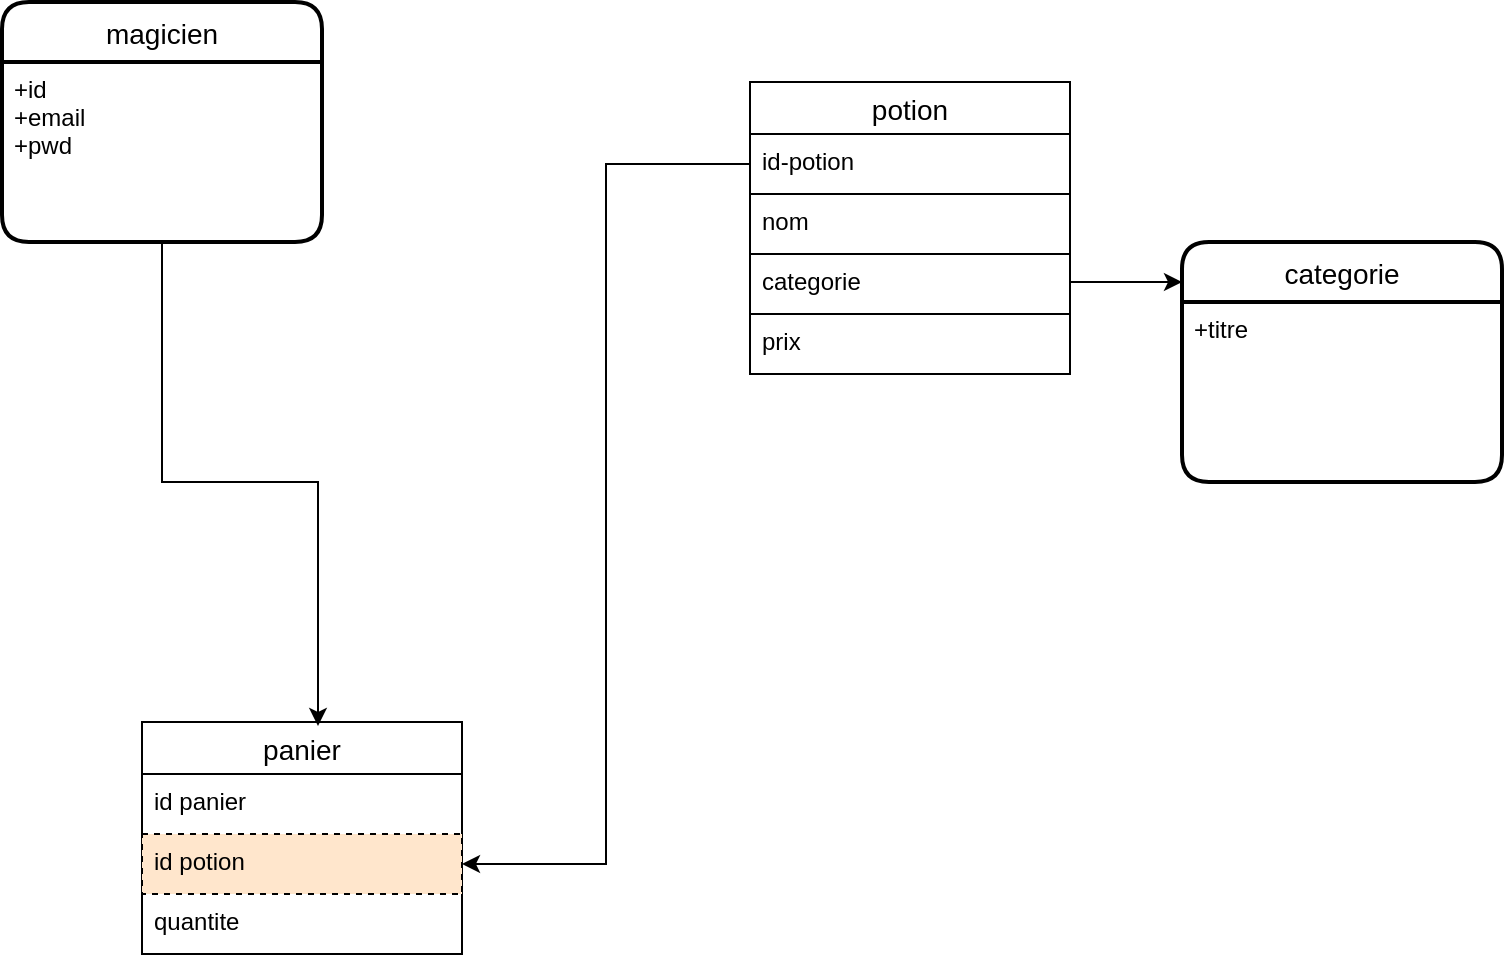 <mxfile version="14.7.2" type="github">
  <diagram id="C5RBs43oDa-KdzZeNtuy" name="Page-1">
    <mxGraphModel dx="1030" dy="624" grid="1" gridSize="10" guides="1" tooltips="1" connect="1" arrows="1" fold="1" page="1" pageScale="1" pageWidth="827" pageHeight="1169" math="0" shadow="0">
      <root>
        <mxCell id="WIyWlLk6GJQsqaUBKTNV-0" />
        <mxCell id="WIyWlLk6GJQsqaUBKTNV-1" parent="WIyWlLk6GJQsqaUBKTNV-0" />
        <mxCell id="j75LQxGFAgnIAiS7uWVB-0" value="magicien" style="swimlane;childLayout=stackLayout;horizontal=1;startSize=30;horizontalStack=0;rounded=1;fontSize=14;fontStyle=0;strokeWidth=2;resizeParent=0;resizeLast=1;shadow=0;dashed=0;align=center;" vertex="1" parent="WIyWlLk6GJQsqaUBKTNV-1">
          <mxGeometry x="40" y="60" width="160" height="120" as="geometry" />
        </mxCell>
        <mxCell id="j75LQxGFAgnIAiS7uWVB-1" value="+id&#xa;+email&#xa;+pwd" style="align=left;strokeColor=none;fillColor=none;spacingLeft=4;fontSize=12;verticalAlign=top;resizable=0;rotatable=0;part=1;" vertex="1" parent="j75LQxGFAgnIAiS7uWVB-0">
          <mxGeometry y="30" width="160" height="90" as="geometry" />
        </mxCell>
        <mxCell id="j75LQxGFAgnIAiS7uWVB-8" value="categorie" style="swimlane;childLayout=stackLayout;horizontal=1;startSize=30;horizontalStack=0;rounded=1;fontSize=14;fontStyle=0;strokeWidth=2;resizeParent=0;resizeLast=1;shadow=0;dashed=0;align=center;" vertex="1" parent="WIyWlLk6GJQsqaUBKTNV-1">
          <mxGeometry x="630" y="180" width="160" height="120" as="geometry" />
        </mxCell>
        <mxCell id="j75LQxGFAgnIAiS7uWVB-9" value="+titre" style="align=left;strokeColor=none;fillColor=none;spacingLeft=4;fontSize=12;verticalAlign=top;resizable=0;rotatable=0;part=1;" vertex="1" parent="j75LQxGFAgnIAiS7uWVB-8">
          <mxGeometry y="30" width="160" height="90" as="geometry" />
        </mxCell>
        <mxCell id="j75LQxGFAgnIAiS7uWVB-13" style="edgeStyle=orthogonalEdgeStyle;rounded=0;orthogonalLoop=1;jettySize=auto;html=1;" edge="1" parent="WIyWlLk6GJQsqaUBKTNV-1" target="j75LQxGFAgnIAiS7uWVB-8">
          <mxGeometry relative="1" as="geometry">
            <mxPoint x="574" y="165" as="sourcePoint" />
            <Array as="points">
              <mxPoint x="574" y="200" />
            </Array>
          </mxGeometry>
        </mxCell>
        <mxCell id="j75LQxGFAgnIAiS7uWVB-17" style="edgeStyle=orthogonalEdgeStyle;rounded=0;orthogonalLoop=1;jettySize=auto;html=1;entryX=1;entryY=0.5;entryDx=0;entryDy=0;exitX=0;exitY=0.5;exitDx=0;exitDy=0;" edge="1" parent="WIyWlLk6GJQsqaUBKTNV-1" source="j75LQxGFAgnIAiS7uWVB-19" target="j75LQxGFAgnIAiS7uWVB-26">
          <mxGeometry relative="1" as="geometry">
            <mxPoint x="414" y="165" as="sourcePoint" />
            <mxPoint x="390" y="515" as="targetPoint" />
          </mxGeometry>
        </mxCell>
        <mxCell id="j75LQxGFAgnIAiS7uWVB-18" value="potion" style="swimlane;fontStyle=0;childLayout=stackLayout;horizontal=1;startSize=26;horizontalStack=0;resizeParent=1;resizeParentMax=0;resizeLast=0;collapsible=1;marginBottom=0;align=center;fontSize=14;labelBackgroundColor=none;" vertex="1" parent="WIyWlLk6GJQsqaUBKTNV-1">
          <mxGeometry x="414" y="100" width="160" height="146" as="geometry" />
        </mxCell>
        <mxCell id="j75LQxGFAgnIAiS7uWVB-19" value="id-potion" style="text;strokeColor=none;fillColor=none;spacingLeft=4;spacingRight=4;overflow=hidden;rotatable=0;points=[[0,0.5],[1,0.5]];portConstraint=eastwest;fontSize=12;" vertex="1" parent="j75LQxGFAgnIAiS7uWVB-18">
          <mxGeometry y="26" width="160" height="30" as="geometry" />
        </mxCell>
        <mxCell id="j75LQxGFAgnIAiS7uWVB-20" value="nom" style="text;fillColor=none;spacingLeft=4;spacingRight=4;overflow=hidden;rotatable=0;points=[[0,0.5],[1,0.5]];portConstraint=eastwest;fontSize=12;strokeColor=#000000;" vertex="1" parent="j75LQxGFAgnIAiS7uWVB-18">
          <mxGeometry y="56" width="160" height="30" as="geometry" />
        </mxCell>
        <mxCell id="j75LQxGFAgnIAiS7uWVB-21" value="categorie" style="text;strokeColor=none;fillColor=none;spacingLeft=4;spacingRight=4;overflow=hidden;rotatable=0;points=[[0,0.5],[1,0.5]];portConstraint=eastwest;fontSize=12;" vertex="1" parent="j75LQxGFAgnIAiS7uWVB-18">
          <mxGeometry y="86" width="160" height="30" as="geometry" />
        </mxCell>
        <mxCell id="j75LQxGFAgnIAiS7uWVB-23" value="prix" style="text;fillColor=none;spacingLeft=4;spacingRight=4;overflow=hidden;rotatable=0;points=[[0,0.5],[1,0.5]];portConstraint=eastwest;fontSize=12;strokeColor=#000000;" vertex="1" parent="j75LQxGFAgnIAiS7uWVB-18">
          <mxGeometry y="116" width="160" height="30" as="geometry" />
        </mxCell>
        <mxCell id="j75LQxGFAgnIAiS7uWVB-24" value="panier" style="swimlane;fontStyle=0;childLayout=stackLayout;horizontal=1;startSize=26;horizontalStack=0;resizeParent=1;resizeParentMax=0;resizeLast=0;collapsible=1;marginBottom=0;align=center;fontSize=14;labelBackgroundColor=none;strokeColor=#000000;" vertex="1" parent="WIyWlLk6GJQsqaUBKTNV-1">
          <mxGeometry x="110" y="420" width="160" height="116" as="geometry">
            <mxRectangle x="-50" y="395" width="50" height="26" as="alternateBounds" />
          </mxGeometry>
        </mxCell>
        <mxCell id="j75LQxGFAgnIAiS7uWVB-25" value="id panier" style="text;strokeColor=none;fillColor=none;spacingLeft=4;spacingRight=4;overflow=hidden;rotatable=0;points=[[0,0.5],[1,0.5]];portConstraint=eastwest;fontSize=12;" vertex="1" parent="j75LQxGFAgnIAiS7uWVB-24">
          <mxGeometry y="26" width="160" height="30" as="geometry" />
        </mxCell>
        <mxCell id="j75LQxGFAgnIAiS7uWVB-26" value="id potion" style="text;spacingLeft=4;spacingRight=4;overflow=hidden;rotatable=0;points=[[0,0.5],[1,0.5]];portConstraint=eastwest;fontSize=12;dashed=1;strokeColor=#000000;fillColor=#FFE6CC;" vertex="1" parent="j75LQxGFAgnIAiS7uWVB-24">
          <mxGeometry y="56" width="160" height="30" as="geometry" />
        </mxCell>
        <mxCell id="j75LQxGFAgnIAiS7uWVB-27" value="quantite" style="text;strokeColor=none;fillColor=none;spacingLeft=4;spacingRight=4;overflow=hidden;rotatable=0;points=[[0,0.5],[1,0.5]];portConstraint=eastwest;fontSize=12;" vertex="1" parent="j75LQxGFAgnIAiS7uWVB-24">
          <mxGeometry y="86" width="160" height="30" as="geometry" />
        </mxCell>
        <mxCell id="j75LQxGFAgnIAiS7uWVB-28" style="edgeStyle=orthogonalEdgeStyle;rounded=0;orthogonalLoop=1;jettySize=auto;html=1;entryX=0.55;entryY=0.017;entryDx=0;entryDy=0;entryPerimeter=0;" edge="1" parent="WIyWlLk6GJQsqaUBKTNV-1" source="j75LQxGFAgnIAiS7uWVB-1" target="j75LQxGFAgnIAiS7uWVB-24">
          <mxGeometry relative="1" as="geometry" />
        </mxCell>
      </root>
    </mxGraphModel>
  </diagram>
</mxfile>

